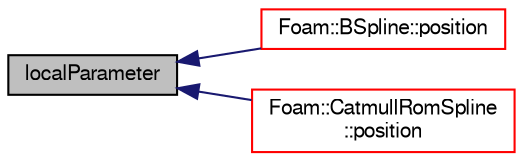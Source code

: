 digraph "localParameter"
{
  bgcolor="transparent";
  edge [fontname="FreeSans",fontsize="10",labelfontname="FreeSans",labelfontsize="10"];
  node [fontname="FreeSans",fontsize="10",shape=record];
  rankdir="LR";
  Node1 [label="localParameter",height=0.2,width=0.4,color="black", fillcolor="grey75", style="filled" fontcolor="black"];
  Node1 -> Node2 [dir="back",color="midnightblue",fontsize="10",style="solid",fontname="FreeSans"];
  Node2 [label="Foam::BSpline::position",height=0.2,width=0.4,color="red",URL="$a00154.html#a34fba20c066401ebf043c0461554ad7b",tooltip="Return the point position corresponding to the curve parameter. "];
  Node1 -> Node3 [dir="back",color="midnightblue",fontsize="10",style="solid",fontname="FreeSans"];
  Node3 [label="Foam::CatmullRomSpline\l::position",height=0.2,width=0.4,color="red",URL="$a00192.html#a34fba20c066401ebf043c0461554ad7b",tooltip="Return the point position corresponding to the curve parameter. "];
}
